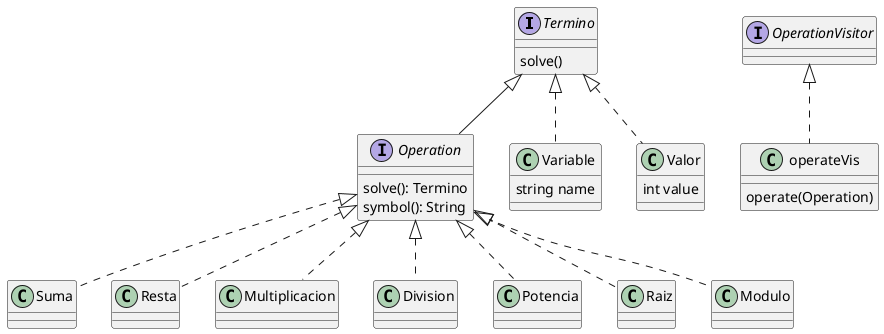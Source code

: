@startuml

interface Termino{
solve()
}

interface Operation implements Termino{
solve(): Termino
symbol(): String
}


class operateVis implements OperationVisitor{
    operate(Operation)
}



class Variable implements Termino{
string name
}

class Valor implements Termino{
int value
}


class Suma implements Operation{}
class Resta implements Operation{}
class Multiplicacion implements Operation{}
class Division implements Operation{}
class Potencia implements Operation{}
class Raiz implements Operation{}
class Modulo implements Operation{}

@enduml